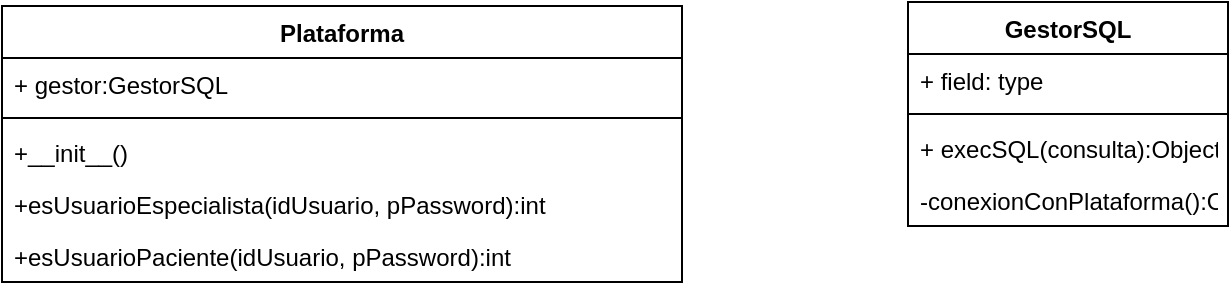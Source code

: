 <mxfile version="14.6.12" type="device"><diagram id="bTxnl6Gj8wP0MlunCI_s" name="Page-1"><mxGraphModel dx="1422" dy="794" grid="0" gridSize="10" guides="1" tooltips="1" connect="1" arrows="1" fold="1" page="1" pageScale="1" pageWidth="827" pageHeight="1169" math="0" shadow="0"><root><mxCell id="0"/><mxCell id="1" parent="0"/><mxCell id="cXdiP5nFBhsocx00V7tc-1" value="Plataforma" style="swimlane;fontStyle=1;align=center;verticalAlign=top;childLayout=stackLayout;horizontal=1;startSize=26;horizontalStack=0;resizeParent=1;resizeParentMax=0;resizeLast=0;collapsible=1;marginBottom=0;" parent="1" vertex="1"><mxGeometry x="160" y="67" width="340" height="138" as="geometry"/></mxCell><mxCell id="cXdiP5nFBhsocx00V7tc-2" value="+ gestor:GestorSQL" style="text;strokeColor=none;fillColor=none;align=left;verticalAlign=top;spacingLeft=4;spacingRight=4;overflow=hidden;rotatable=0;points=[[0,0.5],[1,0.5]];portConstraint=eastwest;" parent="cXdiP5nFBhsocx00V7tc-1" vertex="1"><mxGeometry y="26" width="340" height="26" as="geometry"/></mxCell><mxCell id="cXdiP5nFBhsocx00V7tc-3" value="" style="line;strokeWidth=1;fillColor=none;align=left;verticalAlign=middle;spacingTop=-1;spacingLeft=3;spacingRight=3;rotatable=0;labelPosition=right;points=[];portConstraint=eastwest;" parent="cXdiP5nFBhsocx00V7tc-1" vertex="1"><mxGeometry y="52" width="340" height="8" as="geometry"/></mxCell><mxCell id="o_B-OSjr3bAn6SI8TWHm-3" value="+__init__()" style="text;strokeColor=none;fillColor=none;align=left;verticalAlign=top;spacingLeft=4;spacingRight=4;overflow=hidden;rotatable=0;points=[[0,0.5],[1,0.5]];portConstraint=eastwest;" vertex="1" parent="cXdiP5nFBhsocx00V7tc-1"><mxGeometry y="60" width="340" height="26" as="geometry"/></mxCell><mxCell id="cXdiP5nFBhsocx00V7tc-4" value="+esUsuarioEspecialista(idUsuario, pPassword):int" style="text;strokeColor=none;fillColor=none;align=left;verticalAlign=top;spacingLeft=4;spacingRight=4;overflow=hidden;rotatable=0;points=[[0,0.5],[1,0.5]];portConstraint=eastwest;" parent="cXdiP5nFBhsocx00V7tc-1" vertex="1"><mxGeometry y="86" width="340" height="26" as="geometry"/></mxCell><mxCell id="cXdiP5nFBhsocx00V7tc-9" value="+esUsuarioPaciente(idUsuario, pPassword):int" style="text;strokeColor=none;fillColor=none;align=left;verticalAlign=top;spacingLeft=4;spacingRight=4;overflow=hidden;rotatable=0;points=[[0,0.5],[1,0.5]];portConstraint=eastwest;" parent="cXdiP5nFBhsocx00V7tc-1" vertex="1"><mxGeometry y="112" width="340" height="26" as="geometry"/></mxCell><mxCell id="cXdiP5nFBhsocx00V7tc-5" value="GestorSQL" style="swimlane;fontStyle=1;align=center;verticalAlign=top;childLayout=stackLayout;horizontal=1;startSize=26;horizontalStack=0;resizeParent=1;resizeParentMax=0;resizeLast=0;collapsible=1;marginBottom=0;" parent="1" vertex="1"><mxGeometry x="613" y="65" width="160" height="112" as="geometry"/></mxCell><mxCell id="cXdiP5nFBhsocx00V7tc-6" value="+ field: type" style="text;strokeColor=none;fillColor=none;align=left;verticalAlign=top;spacingLeft=4;spacingRight=4;overflow=hidden;rotatable=0;points=[[0,0.5],[1,0.5]];portConstraint=eastwest;" parent="cXdiP5nFBhsocx00V7tc-5" vertex="1"><mxGeometry y="26" width="160" height="26" as="geometry"/></mxCell><mxCell id="cXdiP5nFBhsocx00V7tc-7" value="" style="line;strokeWidth=1;fillColor=none;align=left;verticalAlign=middle;spacingTop=-1;spacingLeft=3;spacingRight=3;rotatable=0;labelPosition=right;points=[];portConstraint=eastwest;" parent="cXdiP5nFBhsocx00V7tc-5" vertex="1"><mxGeometry y="52" width="160" height="8" as="geometry"/></mxCell><mxCell id="cXdiP5nFBhsocx00V7tc-8" value="+ execSQL(consulta):Object" style="text;strokeColor=none;fillColor=none;align=left;verticalAlign=top;spacingLeft=4;spacingRight=4;overflow=hidden;rotatable=0;points=[[0,0.5],[1,0.5]];portConstraint=eastwest;" parent="cXdiP5nFBhsocx00V7tc-5" vertex="1"><mxGeometry y="60" width="160" height="26" as="geometry"/></mxCell><mxCell id="cXdiP5nFBhsocx00V7tc-10" value="-conexionConPlataforma():Object" style="text;strokeColor=none;fillColor=none;align=left;verticalAlign=top;spacingLeft=4;spacingRight=4;overflow=hidden;rotatable=0;points=[[0,0.5],[1,0.5]];portConstraint=eastwest;" parent="cXdiP5nFBhsocx00V7tc-5" vertex="1"><mxGeometry y="86" width="160" height="26" as="geometry"/></mxCell></root></mxGraphModel></diagram></mxfile>
